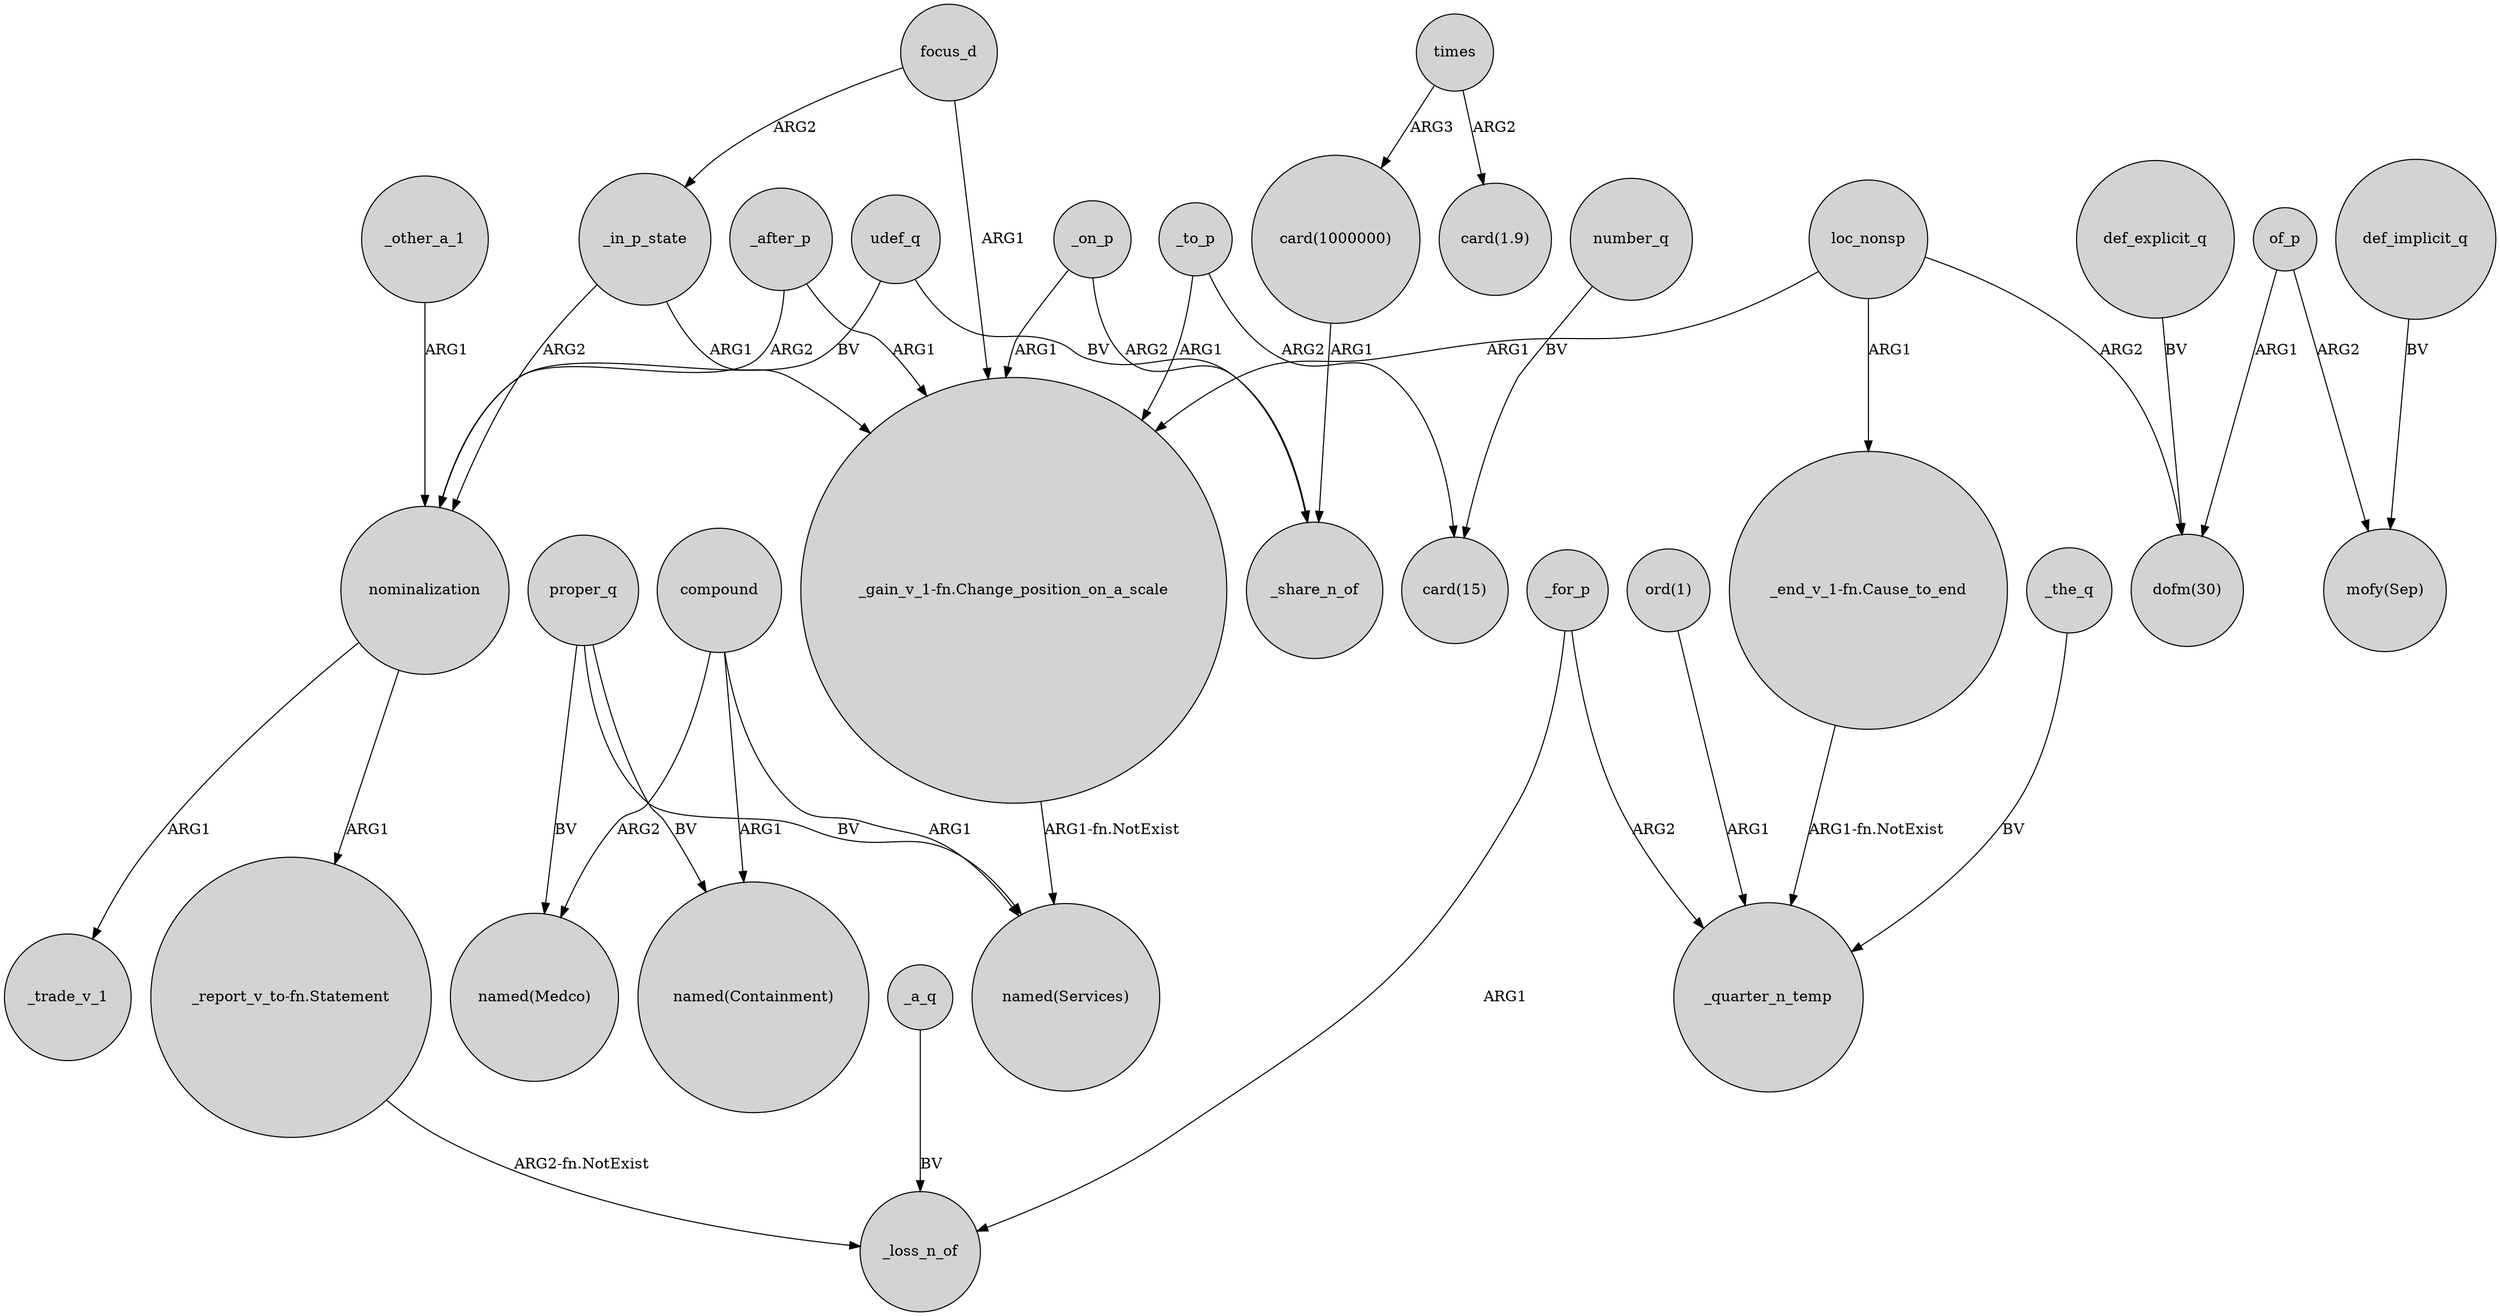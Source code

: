 digraph {
	node [shape=circle style=filled]
	_to_p -> "_gain_v_1-fn.Change_position_on_a_scale" [label=ARG1]
	_on_p -> _share_n_of [label=ARG2]
	proper_q -> "named(Medco)" [label=BV]
	"_end_v_1-fn.Cause_to_end" -> _quarter_n_temp [label="ARG1-fn.NotExist"]
	_a_q -> _loss_n_of [label=BV]
	compound -> "named(Services)" [label=ARG1]
	focus_d -> _in_p_state [label=ARG2]
	_the_q -> _quarter_n_temp [label=BV]
	_on_p -> "_gain_v_1-fn.Change_position_on_a_scale" [label=ARG1]
	_for_p -> _quarter_n_temp [label=ARG2]
	proper_q -> "named(Services)" [label=BV]
	of_p -> "mofy(Sep)" [label=ARG2]
	nominalization -> _trade_v_1 [label=ARG1]
	proper_q -> "named(Containment)" [label=BV]
	focus_d -> "_gain_v_1-fn.Change_position_on_a_scale" [label=ARG1]
	_to_p -> "card(15)" [label=ARG2]
	def_explicit_q -> "dofm(30)" [label=BV]
	_in_p_state -> "_gain_v_1-fn.Change_position_on_a_scale" [label=ARG1]
	times -> "card(1.9)" [label=ARG2]
	loc_nonsp -> "dofm(30)" [label=ARG2]
	_other_a_1 -> nominalization [label=ARG1]
	times -> "card(1000000)" [label=ARG3]
	_for_p -> _loss_n_of [label=ARG1]
	def_implicit_q -> "mofy(Sep)" [label=BV]
	loc_nonsp -> "_gain_v_1-fn.Change_position_on_a_scale" [label=ARG1]
	"ord(1)" -> _quarter_n_temp [label=ARG1]
	_in_p_state -> nominalization [label=ARG2]
	udef_q -> nominalization [label=BV]
	"_report_v_to-fn.Statement" -> _loss_n_of [label="ARG2-fn.NotExist"]
	"_gain_v_1-fn.Change_position_on_a_scale" -> "named(Services)" [label="ARG1-fn.NotExist"]
	udef_q -> _share_n_of [label=BV]
	"card(1000000)" -> _share_n_of [label=ARG1]
	loc_nonsp -> "_end_v_1-fn.Cause_to_end" [label=ARG1]
	number_q -> "card(15)" [label=BV]
	compound -> "named(Medco)" [label=ARG2]
	_after_p -> "_gain_v_1-fn.Change_position_on_a_scale" [label=ARG1]
	nominalization -> "_report_v_to-fn.Statement" [label=ARG1]
	of_p -> "dofm(30)" [label=ARG1]
	_after_p -> nominalization [label=ARG2]
	compound -> "named(Containment)" [label=ARG1]
}
